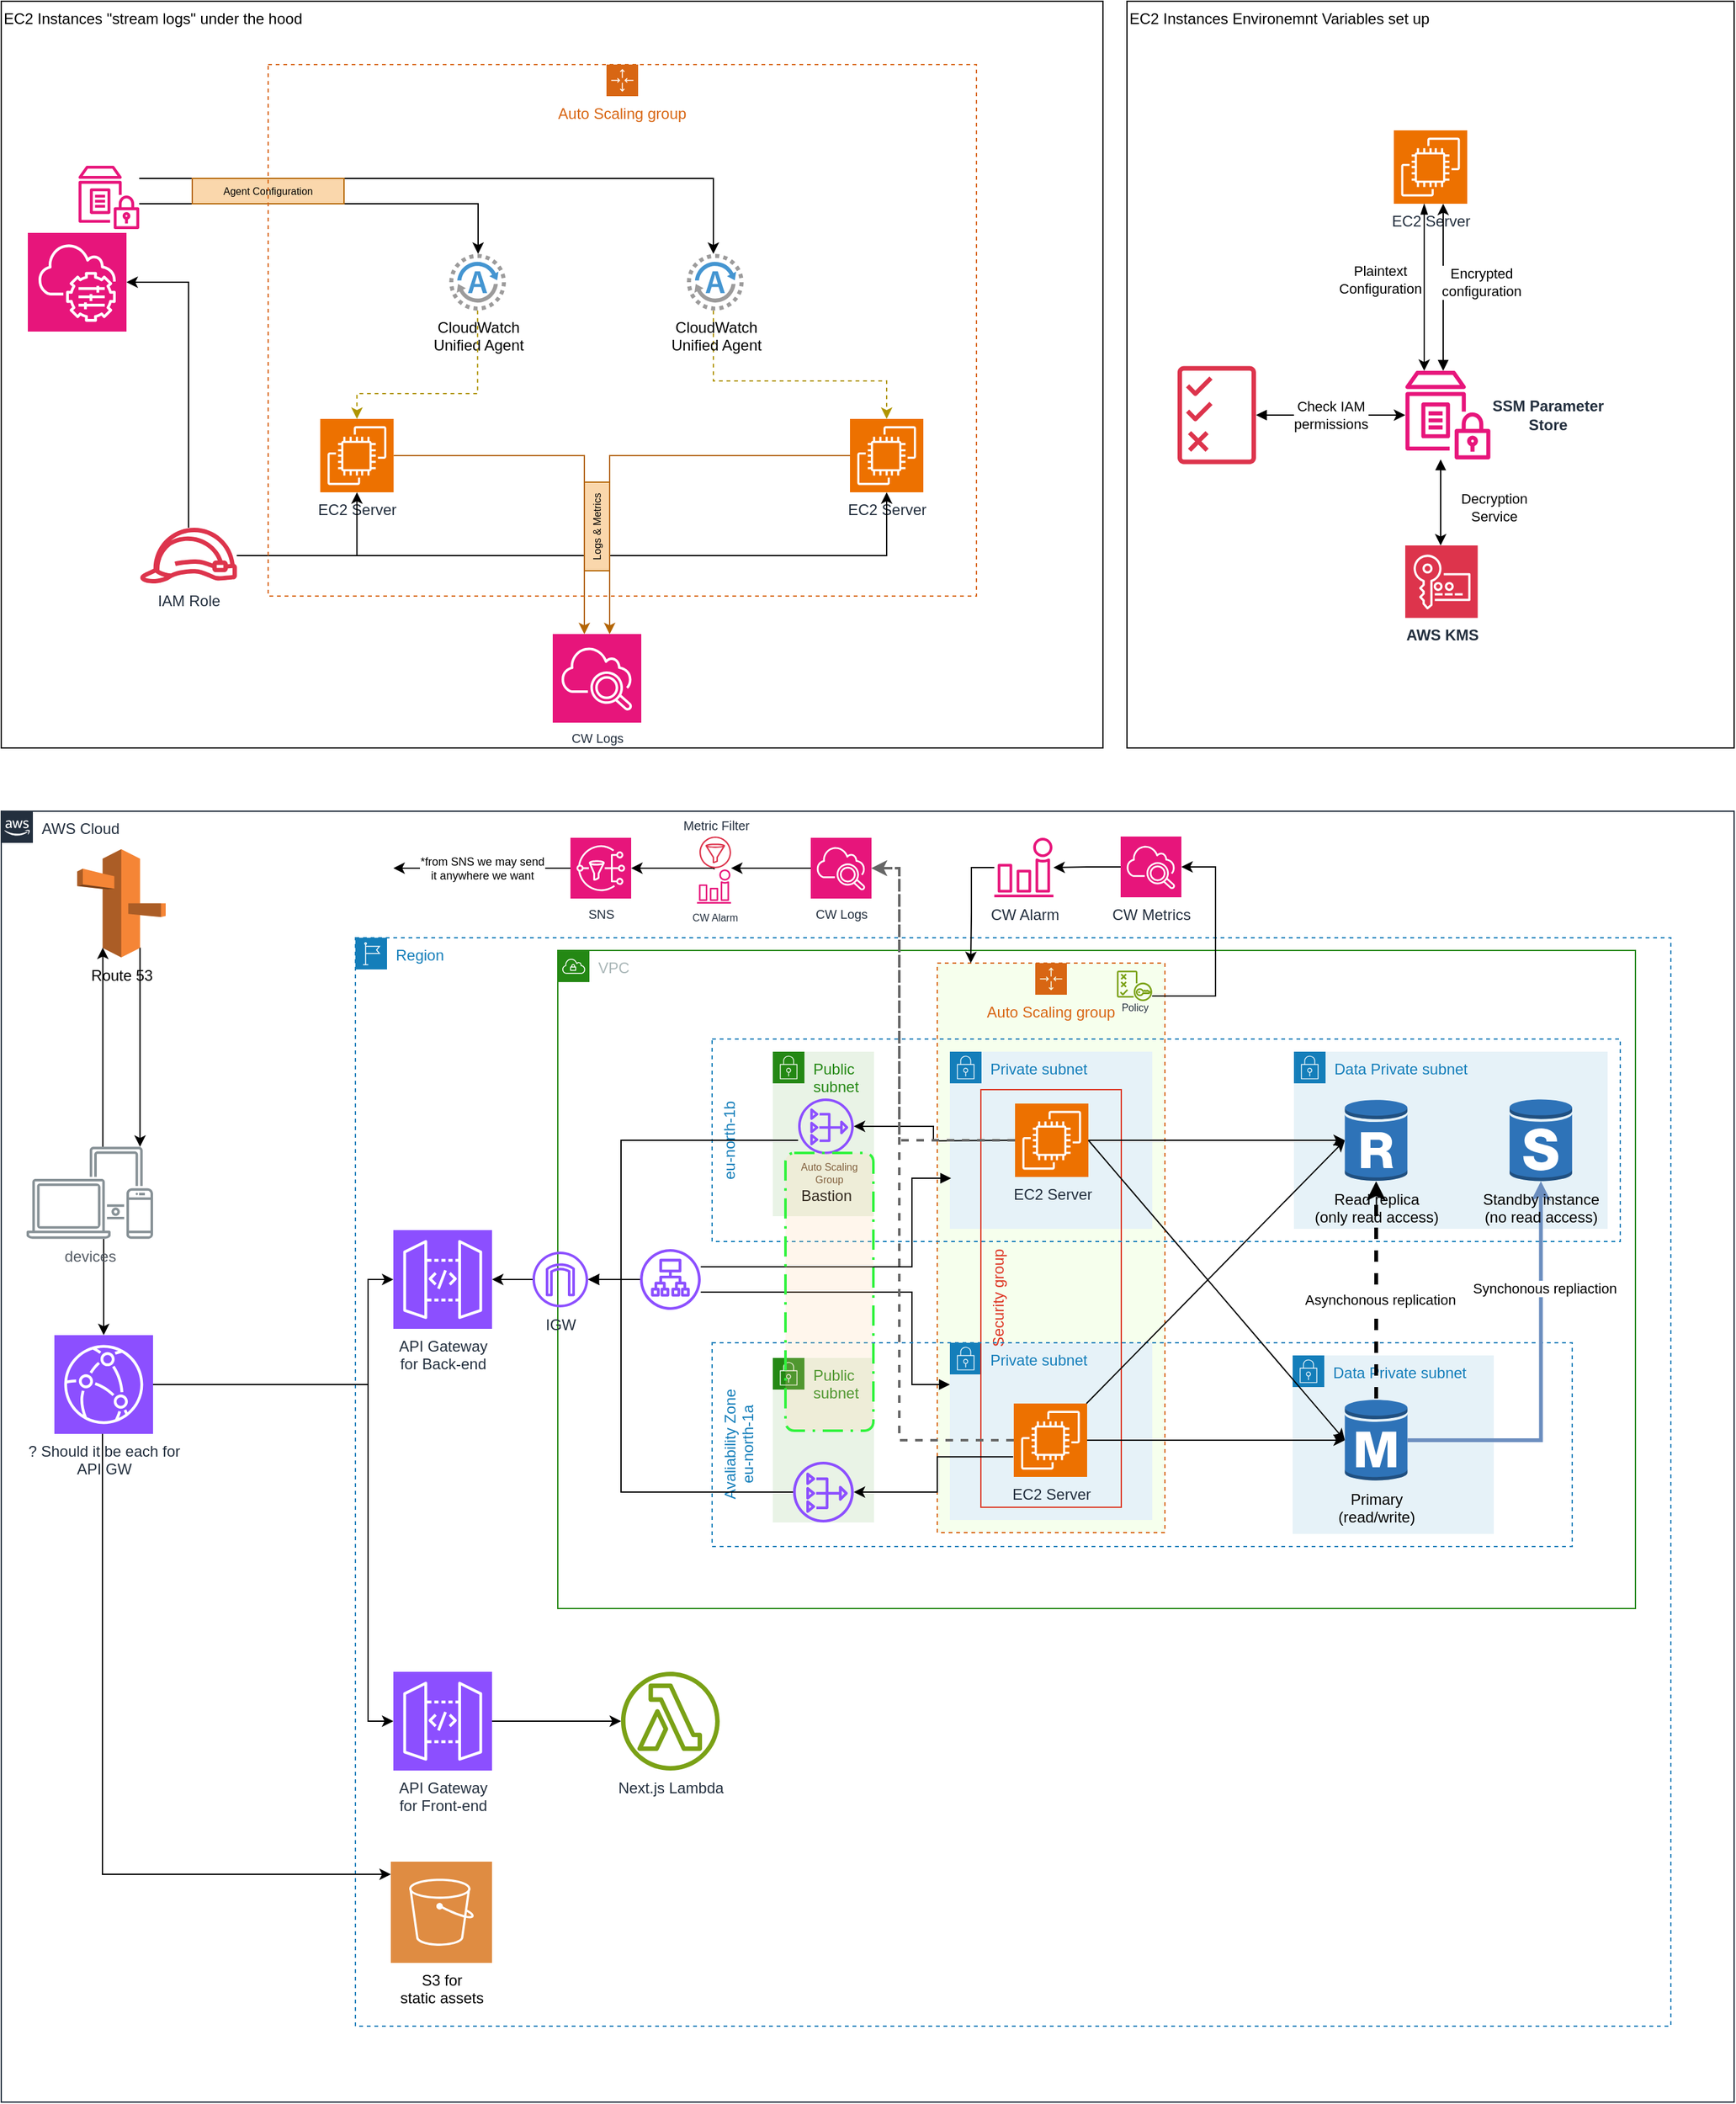 <mxfile version="22.1.0" type="device">
  <diagram id="Ht1M8jgEwFfnCIfOTk4-" name="Page-1">
    <mxGraphModel dx="2913" dy="1716" grid="1" gridSize="10" guides="1" tooltips="1" connect="1" arrows="1" fold="1" page="1" pageScale="1" pageWidth="1169" pageHeight="827" math="0" shadow="0">
      <root>
        <mxCell id="0" />
        <mxCell id="1" parent="0" />
        <mxCell id="BncVeIozbWB8Ubywenjy-119" value="Auto Scaling group" style="points=[[0,0],[0.25,0],[0.5,0],[0.75,0],[1,0],[1,0.25],[1,0.5],[1,0.75],[1,1],[0.75,1],[0.5,1],[0.25,1],[0,1],[0,0.75],[0,0.5],[0,0.25]];outlineConnect=0;gradientColor=none;html=1;whiteSpace=wrap;fontSize=12;fontStyle=0;container=1;pointerEvents=0;collapsible=0;recursiveResize=0;shape=mxgraph.aws4.groupCenter;grIcon=mxgraph.aws4.group_auto_scaling_group;grStroke=1;strokeColor=#D86613;fillColor=#CCFF99;verticalAlign=top;align=center;fontColor=#D86613;dashed=1;spacingTop=25;fillOpacity=18;" parent="1" vertex="1">
          <mxGeometry x="540" y="20" width="180" height="450" as="geometry" />
        </mxCell>
        <mxCell id="BncVeIozbWB8Ubywenjy-74" value="Policy" style="sketch=0;outlineConnect=0;fontColor=#232F3E;gradientColor=none;fillColor=#7AA116;strokeColor=none;dashed=0;verticalLabelPosition=bottom;verticalAlign=top;align=center;html=1;fontSize=8;fontStyle=0;aspect=fixed;pointerEvents=1;shape=mxgraph.aws4.policy;spacing=-4;spacingTop=0;" parent="BncVeIozbWB8Ubywenjy-119" vertex="1">
          <mxGeometry x="142" y="6" width="27.94" height="24" as="geometry" />
        </mxCell>
        <mxCell id="BncVeIozbWB8Ubywenjy-141" value="EC2 Instances &quot;stream logs&quot; under the hood" style="rounded=0;whiteSpace=wrap;html=1;align=left;verticalAlign=top;fillColor=none;" parent="1" vertex="1">
          <mxGeometry x="-200" y="-740" width="871" height="590" as="geometry" />
        </mxCell>
        <mxCell id="c39yGLNnJXlrnnYztDWv-2" value="AWS Cloud" style="points=[[0,0],[0.25,0],[0.5,0],[0.75,0],[1,0],[1,0.25],[1,0.5],[1,0.75],[1,1],[0.75,1],[0.5,1],[0.25,1],[0,1],[0,0.75],[0,0.5],[0,0.25]];outlineConnect=0;gradientColor=none;html=1;whiteSpace=wrap;fontSize=12;fontStyle=0;container=1;pointerEvents=0;collapsible=0;recursiveResize=0;shape=mxgraph.aws4.group;grIcon=mxgraph.aws4.group_aws_cloud_alt;strokeColor=#232F3E;fillColor=none;verticalAlign=top;align=left;spacingLeft=30;fontColor=#232F3E;dashed=0;" parent="1" vertex="1">
          <mxGeometry x="-200" y="-100" width="1370" height="1020" as="geometry" />
        </mxCell>
        <mxCell id="BncVeIozbWB8Ubywenjy-36" style="edgeStyle=orthogonalEdgeStyle;rounded=0;orthogonalLoop=1;jettySize=auto;html=1;exitX=0.71;exitY=0.91;exitDx=0;exitDy=0;exitPerimeter=0;" parent="c39yGLNnJXlrnnYztDWv-2" source="c39yGLNnJXlrnnYztDWv-6" target="c39yGLNnJXlrnnYztDWv-15" edge="1">
          <mxGeometry relative="1" as="geometry">
            <Array as="points">
              <mxPoint x="110" y="229" />
              <mxPoint x="110" y="229" />
            </Array>
          </mxGeometry>
        </mxCell>
        <mxCell id="c39yGLNnJXlrnnYztDWv-6" value="Route 53" style="outlineConnect=0;dashed=0;verticalLabelPosition=bottom;verticalAlign=top;align=center;html=1;shape=mxgraph.aws3.route_53;fillColor=#F58536;gradientColor=none;" parent="c39yGLNnJXlrnnYztDWv-2" vertex="1">
          <mxGeometry x="60" y="30" width="70" height="85.5" as="geometry" />
        </mxCell>
        <mxCell id="c39yGLNnJXlrnnYztDWv-18" value="" style="edgeStyle=orthogonalEdgeStyle;rounded=0;orthogonalLoop=1;jettySize=auto;html=1;entryX=0.5;entryY=0;entryDx=0;entryDy=0;entryPerimeter=0;" parent="c39yGLNnJXlrnnYztDWv-2" source="c39yGLNnJXlrnnYztDWv-15" target="c39yGLNnJXlrnnYztDWv-25" edge="1">
          <mxGeometry relative="1" as="geometry">
            <mxPoint x="180" y="301.556" as="targetPoint" />
            <Array as="points">
              <mxPoint x="81" y="360" />
              <mxPoint x="81" y="360" />
            </Array>
          </mxGeometry>
        </mxCell>
        <mxCell id="c39yGLNnJXlrnnYztDWv-15" value="devices" style="sketch=0;outlineConnect=0;gradientColor=none;fontColor=#545B64;strokeColor=none;fillColor=#879196;dashed=0;verticalLabelPosition=bottom;verticalAlign=top;align=center;html=1;fontSize=12;fontStyle=0;aspect=fixed;shape=mxgraph.aws4.illustration_devices;pointerEvents=1" parent="c39yGLNnJXlrnnYztDWv-2" vertex="1">
          <mxGeometry x="20" y="265" width="100" height="73" as="geometry" />
        </mxCell>
        <mxCell id="c39yGLNnJXlrnnYztDWv-17" style="edgeStyle=orthogonalEdgeStyle;rounded=0;orthogonalLoop=1;jettySize=auto;html=1;entryX=0.29;entryY=0.91;entryDx=0;entryDy=0;entryPerimeter=0;" parent="c39yGLNnJXlrnnYztDWv-2" source="c39yGLNnJXlrnnYztDWv-15" target="c39yGLNnJXlrnnYztDWv-6" edge="1">
          <mxGeometry relative="1" as="geometry">
            <Array as="points">
              <mxPoint x="80" y="195" />
            </Array>
          </mxGeometry>
        </mxCell>
        <mxCell id="c39yGLNnJXlrnnYztDWv-25" value="? Should it be each for &lt;br&gt;API GW" style="sketch=0;points=[[0,0,0],[0.25,0,0],[0.5,0,0],[0.75,0,0],[1,0,0],[0,1,0],[0.25,1,0],[0.5,1,0],[0.75,1,0],[1,1,0],[0,0.25,0],[0,0.5,0],[0,0.75,0],[1,0.25,0],[1,0.5,0],[1,0.75,0]];outlineConnect=0;fontColor=#232F3E;fillColor=#8C4FFF;strokeColor=#ffffff;dashed=0;verticalLabelPosition=bottom;verticalAlign=top;align=center;html=1;fontSize=12;fontStyle=0;aspect=fixed;shape=mxgraph.aws4.resourceIcon;resIcon=mxgraph.aws4.cloudfront;" parent="c39yGLNnJXlrnnYztDWv-2" vertex="1">
          <mxGeometry x="42" y="414" width="78" height="78" as="geometry" />
        </mxCell>
        <mxCell id="BncVeIozbWB8Ubywenjy-71" value="" style="edgeStyle=orthogonalEdgeStyle;rounded=0;orthogonalLoop=1;jettySize=auto;html=1;" parent="c39yGLNnJXlrnnYztDWv-2" source="BncVeIozbWB8Ubywenjy-61" target="BncVeIozbWB8Ubywenjy-62" edge="1">
          <mxGeometry relative="1" as="geometry" />
        </mxCell>
        <mxCell id="BncVeIozbWB8Ubywenjy-61" value="CW Metrics" style="sketch=0;points=[[0,0,0],[0.25,0,0],[0.5,0,0],[0.75,0,0],[1,0,0],[0,1,0],[0.25,1,0],[0.5,1,0],[0.75,1,0],[1,1,0],[0,0.25,0],[0,0.5,0],[0,0.75,0],[1,0.25,0],[1,0.5,0],[1,0.75,0]];points=[[0,0,0],[0.25,0,0],[0.5,0,0],[0.75,0,0],[1,0,0],[0,1,0],[0.25,1,0],[0.5,1,0],[0.75,1,0],[1,1,0],[0,0.25,0],[0,0.5,0],[0,0.75,0],[1,0.25,0],[1,0.5,0],[1,0.75,0]];outlineConnect=0;fontColor=#232F3E;fillColor=#E7157B;strokeColor=#ffffff;dashed=0;verticalLabelPosition=bottom;verticalAlign=top;align=center;html=1;fontSize=12;fontStyle=0;aspect=fixed;shape=mxgraph.aws4.resourceIcon;resIcon=mxgraph.aws4.cloudwatch_2;" parent="c39yGLNnJXlrnnYztDWv-2" vertex="1">
          <mxGeometry x="885" y="20" width="48" height="48" as="geometry" />
        </mxCell>
        <mxCell id="BncVeIozbWB8Ubywenjy-62" value="CW Alarm" style="sketch=0;outlineConnect=0;fontColor=#232F3E;gradientColor=none;fillColor=#E7157B;strokeColor=none;dashed=0;verticalLabelPosition=bottom;verticalAlign=top;align=center;html=1;fontSize=12;fontStyle=0;aspect=fixed;pointerEvents=1;shape=mxgraph.aws4.alarm;" parent="c39yGLNnJXlrnnYztDWv-2" vertex="1">
          <mxGeometry x="785" y="21" width="47" height="47" as="geometry" />
        </mxCell>
        <mxCell id="BncVeIozbWB8Ubywenjy-92" value="*from SNS we may send &lt;br style=&quot;font-size: 9px;&quot;&gt;it anywhere we want" style="endArrow=classic;html=1;rounded=0;exitX=0;exitY=0.5;exitDx=0;exitDy=0;exitPerimeter=0;fontSize=9;" parent="c39yGLNnJXlrnnYztDWv-2" source="BncVeIozbWB8Ubywenjy-88" edge="1">
          <mxGeometry width="50" height="50" relative="1" as="geometry">
            <mxPoint x="890" y="261" as="sourcePoint" />
            <mxPoint x="310" y="45" as="targetPoint" />
          </mxGeometry>
        </mxCell>
        <mxCell id="BncVeIozbWB8Ubywenjy-88" value="SNS" style="sketch=0;points=[[0,0,0],[0.25,0,0],[0.5,0,0],[0.75,0,0],[1,0,0],[0,1,0],[0.25,1,0],[0.5,1,0],[0.75,1,0],[1,1,0],[0,0.25,0],[0,0.5,0],[0,0.75,0],[1,0.25,0],[1,0.5,0],[1,0.75,0]];outlineConnect=0;fontColor=#232F3E;fillColor=#E7157B;strokeColor=#ffffff;dashed=0;verticalLabelPosition=bottom;verticalAlign=top;align=center;html=1;fontSize=10;fontStyle=0;aspect=fixed;shape=mxgraph.aws4.resourceIcon;resIcon=mxgraph.aws4.sns;" parent="c39yGLNnJXlrnnYztDWv-2" vertex="1">
          <mxGeometry x="450" y="21" width="48" height="48" as="geometry" />
        </mxCell>
        <mxCell id="BncVeIozbWB8Ubywenjy-90" value="" style="edgeStyle=orthogonalEdgeStyle;rounded=0;orthogonalLoop=1;jettySize=auto;html=1;" parent="c39yGLNnJXlrnnYztDWv-2" source="BncVeIozbWB8Ubywenjy-154" target="BncVeIozbWB8Ubywenjy-88" edge="1">
          <mxGeometry relative="1" as="geometry">
            <Array as="points">
              <mxPoint x="564" y="45" />
            </Array>
          </mxGeometry>
        </mxCell>
        <mxCell id="BncVeIozbWB8Ubywenjy-87" value="Metric Filter" style="sketch=0;outlineConnect=0;fontColor=#232F3E;gradientColor=none;fillColor=#DD344C;strokeColor=none;dashed=0;verticalLabelPosition=top;verticalAlign=bottom;align=center;html=1;fontSize=10;fontStyle=0;aspect=fixed;pointerEvents=1;shape=mxgraph.aws4.filtering_rule;labelPosition=center;" parent="c39yGLNnJXlrnnYztDWv-2" vertex="1">
          <mxGeometry x="552" y="20" width="25" height="25" as="geometry" />
        </mxCell>
        <mxCell id="BncVeIozbWB8Ubywenjy-89" value="" style="edgeStyle=orthogonalEdgeStyle;rounded=0;orthogonalLoop=1;jettySize=auto;html=1;" parent="c39yGLNnJXlrnnYztDWv-2" source="BncVeIozbWB8Ubywenjy-86" target="BncVeIozbWB8Ubywenjy-87" edge="1">
          <mxGeometry relative="1" as="geometry">
            <Array as="points">
              <mxPoint x="590" y="45" />
              <mxPoint x="590" y="45" />
            </Array>
          </mxGeometry>
        </mxCell>
        <mxCell id="BncVeIozbWB8Ubywenjy-86" value="CW Logs" style="sketch=0;points=[[0,0,0],[0.25,0,0],[0.5,0,0],[0.75,0,0],[1,0,0],[0,1,0],[0.25,1,0],[0.5,1,0],[0.75,1,0],[1,1,0],[0,0.25,0],[0,0.5,0],[0,0.75,0],[1,0.25,0],[1,0.5,0],[1,0.75,0]];points=[[0,0,0],[0.25,0,0],[0.5,0,0],[0.75,0,0],[1,0,0],[0,1,0],[0.25,1,0],[0.5,1,0],[0.75,1,0],[1,1,0],[0,0.25,0],[0,0.5,0],[0,0.75,0],[1,0.25,0],[1,0.5,0],[1,0.75,0]];outlineConnect=0;fontColor=#232F3E;fillColor=#E7157B;strokeColor=#ffffff;dashed=0;verticalLabelPosition=bottom;verticalAlign=top;align=center;html=1;fontSize=10;fontStyle=0;aspect=fixed;shape=mxgraph.aws4.resourceIcon;resIcon=mxgraph.aws4.cloudwatch_2;" parent="c39yGLNnJXlrnnYztDWv-2" vertex="1">
          <mxGeometry x="640" y="21" width="48" height="48" as="geometry" />
        </mxCell>
        <mxCell id="BncVeIozbWB8Ubywenjy-154" value="CW Alarm" style="sketch=0;outlineConnect=0;fontColor=#232F3E;gradientColor=none;fillColor=#E7157B;strokeColor=none;dashed=0;verticalLabelPosition=bottom;verticalAlign=top;align=center;html=1;fontSize=8;fontStyle=0;aspect=fixed;pointerEvents=1;shape=mxgraph.aws4.alarm;" parent="c39yGLNnJXlrnnYztDWv-2" vertex="1">
          <mxGeometry x="550" y="46" width="27" height="27" as="geometry" />
        </mxCell>
        <mxCell id="BncVeIozbWB8Ubywenjy-13" value="Region" style="points=[[0,0],[0.25,0],[0.5,0],[0.75,0],[1,0],[1,0.25],[1,0.5],[1,0.75],[1,1],[0.75,1],[0.5,1],[0.25,1],[0,1],[0,0.75],[0,0.5],[0,0.25]];outlineConnect=0;gradientColor=none;html=1;whiteSpace=wrap;fontSize=12;fontStyle=0;container=0;pointerEvents=0;collapsible=0;recursiveResize=0;shape=mxgraph.aws4.group;grIcon=mxgraph.aws4.group_region;strokeColor=#147EBA;fillColor=none;verticalAlign=top;align=left;spacingLeft=30;fontColor=#147EBA;dashed=1;spacingTop=0;spacing=2;" parent="1" vertex="1">
          <mxGeometry x="80" width="1040" height="860" as="geometry" />
        </mxCell>
        <mxCell id="BncVeIozbWB8Ubywenjy-176" value="Private subnet" style="points=[[0,0],[0.25,0],[0.5,0],[0.75,0],[1,0],[1,0.25],[1,0.5],[1,0.75],[1,1],[0.75,1],[0.5,1],[0.25,1],[0,1],[0,0.75],[0,0.5],[0,0.25]];outlineConnect=0;gradientColor=none;html=1;whiteSpace=wrap;fontSize=12;fontStyle=0;container=1;pointerEvents=0;collapsible=0;recursiveResize=0;shape=mxgraph.aws4.group;grIcon=mxgraph.aws4.group_security_group;grStroke=0;strokeColor=#147EBA;fillColor=#E6F2F8;verticalAlign=top;align=left;spacingLeft=30;fontColor=#147EBA;dashed=0;" parent="BncVeIozbWB8Ubywenjy-13" vertex="1">
          <mxGeometry x="470" y="320" width="160" height="140" as="geometry" />
        </mxCell>
        <mxCell id="BncVeIozbWB8Ubywenjy-173" value="Private subnet" style="points=[[0,0],[0.25,0],[0.5,0],[0.75,0],[1,0],[1,0.25],[1,0.5],[1,0.75],[1,1],[0.75,1],[0.5,1],[0.25,1],[0,1],[0,0.75],[0,0.5],[0,0.25]];outlineConnect=0;gradientColor=none;html=1;whiteSpace=wrap;fontSize=12;fontStyle=0;container=1;pointerEvents=0;collapsible=0;recursiveResize=0;shape=mxgraph.aws4.group;grIcon=mxgraph.aws4.group_security_group;grStroke=0;strokeColor=#147EBA;fillColor=#E6F2F8;verticalAlign=top;align=left;spacingLeft=30;fontColor=#147EBA;dashed=0;" parent="BncVeIozbWB8Ubywenjy-13" vertex="1">
          <mxGeometry x="470" y="90" width="160" height="140" as="geometry" />
        </mxCell>
        <mxCell id="BncVeIozbWB8Ubywenjy-59" value="Security group" style="fillColor=none;strokeColor=#DD3522;verticalAlign=top;fontStyle=0;fontColor=#DD3522;whiteSpace=wrap;html=1;horizontal=0;" parent="BncVeIozbWB8Ubywenjy-13" vertex="1">
          <mxGeometry x="494.5" y="120" width="111" height="330" as="geometry" />
        </mxCell>
        <mxCell id="BncVeIozbWB8Ubywenjy-9" value="API Gateway&lt;br&gt;for Back-end" style="sketch=0;points=[[0,0,0],[0.25,0,0],[0.5,0,0],[0.75,0,0],[1,0,0],[0,1,0],[0.25,1,0],[0.5,1,0],[0.75,1,0],[1,1,0],[0,0.25,0],[0,0.5,0],[0,0.75,0],[1,0.25,0],[1,0.5,0],[1,0.75,0]];outlineConnect=0;fontColor=#232F3E;fillColor=#8C4FFF;strokeColor=#ffffff;dashed=0;verticalLabelPosition=bottom;verticalAlign=top;align=center;html=1;fontSize=12;fontStyle=0;aspect=fixed;shape=mxgraph.aws4.resourceIcon;resIcon=mxgraph.aws4.api_gateway;" parent="BncVeIozbWB8Ubywenjy-13" vertex="1">
          <mxGeometry x="30" y="231" width="78" height="78" as="geometry" />
        </mxCell>
        <mxCell id="BncVeIozbWB8Ubywenjy-8" value="API Gateway&lt;br&gt;for Front-end" style="sketch=0;points=[[0,0,0],[0.25,0,0],[0.5,0,0],[0.75,0,0],[1,0,0],[0,1,0],[0.25,1,0],[0.5,1,0],[0.75,1,0],[1,1,0],[0,0.25,0],[0,0.5,0],[0,0.75,0],[1,0.25,0],[1,0.5,0],[1,0.75,0]];outlineConnect=0;fontColor=#232F3E;fillColor=#8C4FFF;strokeColor=#ffffff;dashed=0;verticalLabelPosition=bottom;verticalAlign=top;align=center;html=1;fontSize=12;fontStyle=0;aspect=fixed;shape=mxgraph.aws4.resourceIcon;resIcon=mxgraph.aws4.api_gateway;" parent="BncVeIozbWB8Ubywenjy-13" vertex="1">
          <mxGeometry x="30" y="580" width="78" height="78" as="geometry" />
        </mxCell>
        <mxCell id="BncVeIozbWB8Ubywenjy-7" style="edgeStyle=orthogonalEdgeStyle;rounded=0;orthogonalLoop=1;jettySize=auto;html=1;" parent="BncVeIozbWB8Ubywenjy-13" source="BncVeIozbWB8Ubywenjy-8" target="BncVeIozbWB8Ubywenjy-10" edge="1">
          <mxGeometry relative="1" as="geometry" />
        </mxCell>
        <mxCell id="BncVeIozbWB8Ubywenjy-6" value="eu-north-1b" style="fillColor=none;strokeColor=#147EBA;dashed=1;verticalAlign=top;fontStyle=0;fontColor=#147EBA;whiteSpace=wrap;html=1;horizontal=0;" parent="BncVeIozbWB8Ubywenjy-13" vertex="1">
          <mxGeometry x="282" y="80" width="718" height="160" as="geometry" />
        </mxCell>
        <mxCell id="BncVeIozbWB8Ubywenjy-4" value="VPC" style="points=[[0,0],[0.25,0],[0.5,0],[0.75,0],[1,0],[1,0.25],[1,0.5],[1,0.75],[1,1],[0.75,1],[0.5,1],[0.25,1],[0,1],[0,0.75],[0,0.5],[0,0.25]];outlineConnect=0;gradientColor=none;html=1;whiteSpace=wrap;fontSize=12;fontStyle=0;container=1;pointerEvents=0;collapsible=0;recursiveResize=0;shape=mxgraph.aws4.group;grIcon=mxgraph.aws4.group_vpc;strokeColor=#248814;fillColor=none;verticalAlign=top;align=left;spacingLeft=30;fontColor=#AAB7B8;dashed=0;" parent="BncVeIozbWB8Ubywenjy-13" vertex="1">
          <mxGeometry x="160" y="10" width="852" height="520" as="geometry" />
        </mxCell>
        <mxCell id="BncVeIozbWB8Ubywenjy-10" value="Next.js Lambda" style="sketch=0;outlineConnect=0;fontColor=#232F3E;gradientColor=none;fillColor=#7AA116;strokeColor=none;dashed=0;verticalLabelPosition=bottom;verticalAlign=top;align=center;html=1;fontSize=12;fontStyle=0;aspect=fixed;pointerEvents=1;shape=mxgraph.aws4.lambda_function;" parent="BncVeIozbWB8Ubywenjy-4" vertex="1">
          <mxGeometry x="50" y="570" width="78" height="78" as="geometry" />
        </mxCell>
        <mxCell id="BncVeIozbWB8Ubywenjy-164" value="Public subnet" style="points=[[0,0],[0.25,0],[0.5,0],[0.75,0],[1,0],[1,0.25],[1,0.5],[1,0.75],[1,1],[0.75,1],[0.5,1],[0.25,1],[0,1],[0,0.75],[0,0.5],[0,0.25]];outlineConnect=0;gradientColor=none;html=1;whiteSpace=wrap;fontSize=12;fontStyle=0;container=1;pointerEvents=0;collapsible=0;recursiveResize=0;shape=mxgraph.aws4.group;grIcon=mxgraph.aws4.group_security_group;grStroke=0;strokeColor=#248814;fillColor=#E9F3E6;verticalAlign=top;align=left;spacingLeft=30;fontColor=#248814;dashed=0;" parent="BncVeIozbWB8Ubywenjy-4" vertex="1">
          <mxGeometry x="170" y="80" width="80" height="130" as="geometry" />
        </mxCell>
        <mxCell id="BncVeIozbWB8Ubywenjy-172" style="edgeStyle=orthogonalEdgeStyle;rounded=0;orthogonalLoop=1;jettySize=auto;html=1;startArrow=classic;startFill=1;endArrow=none;endFill=0;" parent="BncVeIozbWB8Ubywenjy-164" source="BncVeIozbWB8Ubywenjy-167" edge="1">
          <mxGeometry relative="1" as="geometry">
            <mxPoint x="190" y="70.0" as="targetPoint" />
          </mxGeometry>
        </mxCell>
        <mxCell id="BncVeIozbWB8Ubywenjy-28" value="" style="sketch=0;outlineConnect=0;fontColor=#232F3E;gradientColor=none;fillColor=#8C4FFF;strokeColor=none;dashed=0;verticalLabelPosition=bottom;verticalAlign=top;align=center;html=1;fontSize=12;fontStyle=0;aspect=fixed;pointerEvents=1;shape=mxgraph.aws4.application_load_balancer;" parent="BncVeIozbWB8Ubywenjy-4" vertex="1">
          <mxGeometry x="65" y="236" width="48" height="48" as="geometry" />
        </mxCell>
        <mxCell id="BncVeIozbWB8Ubywenjy-31" style="edgeStyle=orthogonalEdgeStyle;rounded=0;orthogonalLoop=1;jettySize=auto;html=1;startArrow=block;startFill=1;endArrow=none;endFill=0;" parent="BncVeIozbWB8Ubywenjy-4" target="BncVeIozbWB8Ubywenjy-28" edge="1">
          <mxGeometry relative="1" as="geometry">
            <mxPoint x="311" y="180" as="sourcePoint" />
            <Array as="points">
              <mxPoint x="280" y="180" />
              <mxPoint x="280" y="250" />
            </Array>
          </mxGeometry>
        </mxCell>
        <mxCell id="BncVeIozbWB8Ubywenjy-32" style="edgeStyle=orthogonalEdgeStyle;rounded=0;orthogonalLoop=1;jettySize=auto;html=1;startArrow=block;startFill=1;endArrow=none;endFill=0;" parent="BncVeIozbWB8Ubywenjy-4" target="BncVeIozbWB8Ubywenjy-28" edge="1">
          <mxGeometry relative="1" as="geometry">
            <mxPoint x="310" y="343" as="sourcePoint" />
            <Array as="points">
              <mxPoint x="280" y="343" />
              <mxPoint x="280" y="270" />
            </Array>
          </mxGeometry>
        </mxCell>
        <mxCell id="BncVeIozbWB8Ubywenjy-5" value="Avaliability Zone&lt;br&gt;eu-north-1a" style="fillColor=none;strokeColor=#147EBA;dashed=1;verticalAlign=top;fontStyle=0;fontColor=#147EBA;whiteSpace=wrap;html=1;horizontal=0;" parent="BncVeIozbWB8Ubywenjy-4" vertex="1">
          <mxGeometry x="122" y="310" width="680" height="161" as="geometry" />
        </mxCell>
        <mxCell id="BncVeIozbWB8Ubywenjy-17" value="Data Private subnet" style="points=[[0,0],[0.25,0],[0.5,0],[0.75,0],[1,0],[1,0.25],[1,0.5],[1,0.75],[1,1],[0.75,1],[0.5,1],[0.25,1],[0,1],[0,0.75],[0,0.5],[0,0.25]];outlineConnect=0;gradientColor=none;html=1;whiteSpace=wrap;fontSize=12;fontStyle=0;container=1;pointerEvents=0;collapsible=0;recursiveResize=0;shape=mxgraph.aws4.group;grIcon=mxgraph.aws4.group_security_group;grStroke=0;strokeColor=#147EBA;fillColor=#E6F2F8;verticalAlign=top;align=left;spacingLeft=30;fontColor=#147EBA;dashed=0;" parent="BncVeIozbWB8Ubywenjy-4" vertex="1">
          <mxGeometry x="581" y="320" width="159" height="141" as="geometry" />
        </mxCell>
        <mxCell id="BncVeIozbWB8Ubywenjy-37" value="Primary&lt;br&gt;(read/write)" style="outlineConnect=0;dashed=0;verticalLabelPosition=bottom;verticalAlign=top;align=center;html=1;shape=mxgraph.aws3.rds_db_instance;fillColor=#2E73B8;gradientColor=none;" parent="BncVeIozbWB8Ubywenjy-4" vertex="1">
          <mxGeometry x="622.25" y="354" width="49.5" height="66" as="geometry" />
        </mxCell>
        <mxCell id="BncVeIozbWB8Ubywenjy-40" value="" style="edgeStyle=orthogonalEdgeStyle;rounded=0;orthogonalLoop=1;jettySize=auto;html=1;entryX=0;entryY=0.5;entryDx=0;entryDy=0;entryPerimeter=0;" parent="BncVeIozbWB8Ubywenjy-4" source="BncVeIozbWB8Ubywenjy-21" target="BncVeIozbWB8Ubywenjy-37" edge="1">
          <mxGeometry x="0.125" relative="1" as="geometry">
            <mxPoint as="offset" />
          </mxGeometry>
        </mxCell>
        <mxCell id="BncVeIozbWB8Ubywenjy-21" value="EC2 Server" style="sketch=0;points=[[0,0,0],[0.25,0,0],[0.5,0,0],[0.75,0,0],[1,0,0],[0,1,0],[0.25,1,0],[0.5,1,0],[0.75,1,0],[1,1,0],[0,0.25,0],[0,0.5,0],[0,0.75,0],[1,0.25,0],[1,0.5,0],[1,0.75,0]];outlineConnect=0;fontColor=#232F3E;fillColor=#ED7100;strokeColor=#ffffff;dashed=0;verticalLabelPosition=bottom;verticalAlign=top;align=center;html=1;fontSize=12;fontStyle=0;aspect=fixed;shape=mxgraph.aws4.resourceIcon;resIcon=mxgraph.aws4.ec2;" parent="BncVeIozbWB8Ubywenjy-4" vertex="1">
          <mxGeometry x="360.5" y="358" width="58" height="58" as="geometry" />
        </mxCell>
        <mxCell id="BncVeIozbWB8Ubywenjy-166" value="Public subnet" style="points=[[0,0],[0.25,0],[0.5,0],[0.75,0],[1,0],[1,0.25],[1,0.5],[1,0.75],[1,1],[0.75,1],[0.5,1],[0.25,1],[0,1],[0,0.75],[0,0.5],[0,0.25]];outlineConnect=0;gradientColor=none;html=1;whiteSpace=wrap;fontSize=12;fontStyle=0;container=1;pointerEvents=0;collapsible=0;recursiveResize=0;shape=mxgraph.aws4.group;grIcon=mxgraph.aws4.group_security_group;grStroke=0;strokeColor=#248814;fillColor=#E9F3E6;verticalAlign=top;align=left;spacingLeft=30;fontColor=#248814;dashed=0;" parent="BncVeIozbWB8Ubywenjy-4" vertex="1">
          <mxGeometry x="170" y="322" width="80" height="130" as="geometry" />
        </mxCell>
        <mxCell id="BncVeIozbWB8Ubywenjy-168" value="" style="sketch=0;outlineConnect=0;fontColor=#232F3E;gradientColor=none;fillColor=#8C4FFF;strokeColor=none;dashed=0;verticalLabelPosition=bottom;verticalAlign=top;align=center;html=1;fontSize=12;fontStyle=0;aspect=fixed;pointerEvents=1;shape=mxgraph.aws4.nat_gateway;" parent="BncVeIozbWB8Ubywenjy-4" vertex="1">
          <mxGeometry x="186" y="404" width="48" height="48" as="geometry" />
        </mxCell>
        <mxCell id="BncVeIozbWB8Ubywenjy-14" value="Data Private subnet" style="points=[[0,0],[0.25,0],[0.5,0],[0.75,0],[1,0],[1,0.25],[1,0.5],[1,0.75],[1,1],[0.75,1],[0.5,1],[0.25,1],[0,1],[0,0.75],[0,0.5],[0,0.25]];outlineConnect=0;gradientColor=none;html=1;whiteSpace=wrap;fontSize=12;fontStyle=0;container=1;pointerEvents=0;collapsible=0;recursiveResize=0;shape=mxgraph.aws4.group;grIcon=mxgraph.aws4.group_security_group;grStroke=0;strokeColor=#147EBA;fillColor=#E6F2F8;verticalAlign=top;align=left;spacingLeft=30;fontColor=#147EBA;dashed=0;" parent="BncVeIozbWB8Ubywenjy-13" vertex="1">
          <mxGeometry x="742" y="90" width="248" height="140" as="geometry" />
        </mxCell>
        <mxCell id="BncVeIozbWB8Ubywenjy-51" value="" style="rounded=0;orthogonalLoop=1;jettySize=auto;html=1;exitX=1;exitY=0.5;exitDx=0;exitDy=0;exitPerimeter=0;entryX=0;entryY=0.5;entryDx=0;entryDy=0;entryPerimeter=0;" parent="BncVeIozbWB8Ubywenjy-13" source="BncVeIozbWB8Ubywenjy-20" target="BncVeIozbWB8Ubywenjy-53" edge="1">
          <mxGeometry relative="1" as="geometry" />
        </mxCell>
        <mxCell id="BncVeIozbWB8Ubywenjy-41" style="rounded=0;orthogonalLoop=1;jettySize=auto;html=1;entryX=0;entryY=0.5;entryDx=0;entryDy=0;entryPerimeter=0;" parent="BncVeIozbWB8Ubywenjy-13" source="BncVeIozbWB8Ubywenjy-21" target="BncVeIozbWB8Ubywenjy-53" edge="1">
          <mxGeometry relative="1" as="geometry" />
        </mxCell>
        <mxCell id="BncVeIozbWB8Ubywenjy-54" value="Asynchonous replication" style="edgeStyle=orthogonalEdgeStyle;rounded=0;orthogonalLoop=1;jettySize=auto;html=1;entryX=0.5;entryY=0.99;entryDx=0;entryDy=0;entryPerimeter=0;strokeWidth=3;dashed=1;" parent="BncVeIozbWB8Ubywenjy-13" source="BncVeIozbWB8Ubywenjy-37" target="BncVeIozbWB8Ubywenjy-53" edge="1">
          <mxGeometry x="-0.093" y="-3" relative="1" as="geometry">
            <mxPoint as="offset" />
          </mxGeometry>
        </mxCell>
        <mxCell id="BncVeIozbWB8Ubywenjy-55" value="Synchonous repliaction" style="edgeStyle=orthogonalEdgeStyle;rounded=0;orthogonalLoop=1;jettySize=auto;html=1;entryX=0.5;entryY=0.99;entryDx=0;entryDy=0;entryPerimeter=0;fillColor=#dae8fc;gradientColor=#7ea6e0;strokeColor=#6c8ebf;strokeWidth=3;" parent="BncVeIozbWB8Ubywenjy-13" source="BncVeIozbWB8Ubywenjy-37" target="BncVeIozbWB8Ubywenjy-38" edge="1">
          <mxGeometry x="0.457" y="-3" relative="1" as="geometry">
            <mxPoint as="offset" />
          </mxGeometry>
        </mxCell>
        <mxCell id="BncVeIozbWB8Ubywenjy-53" value="Read replica&lt;br&gt;(only read access)" style="outlineConnect=0;dashed=0;verticalLabelPosition=bottom;verticalAlign=top;align=center;html=1;shape=mxgraph.aws3.rds_db_instance_read_replica;fillColor=#2E73B8;gradientColor=none;" parent="BncVeIozbWB8Ubywenjy-13" vertex="1">
          <mxGeometry x="782.25" y="127" width="49.5" height="66" as="geometry" />
        </mxCell>
        <mxCell id="BncVeIozbWB8Ubywenjy-38" value="Standby instance &lt;br&gt;(no read access)" style="outlineConnect=0;dashed=0;verticalLabelPosition=bottom;verticalAlign=top;align=center;html=1;shape=mxgraph.aws3.rds_db_instance_standby_multi_az;fillColor=#2E73B8;gradientColor=none;" parent="BncVeIozbWB8Ubywenjy-13" vertex="1">
          <mxGeometry x="912.5" y="127" width="49.5" height="66" as="geometry" />
        </mxCell>
        <mxCell id="BncVeIozbWB8Ubywenjy-20" value="EC2 Server" style="sketch=0;points=[[0,0,0],[0.25,0,0],[0.5,0,0],[0.75,0,0],[1,0,0],[0,1,0],[0.25,1,0],[0.5,1,0],[0.75,1,0],[1,1,0],[0,0.25,0],[0,0.5,0],[0,0.75,0],[1,0.25,0],[1,0.5,0],[1,0.75,0]];outlineConnect=0;fontColor=#232F3E;fillColor=#ED7100;strokeColor=#ffffff;dashed=0;verticalLabelPosition=bottom;verticalAlign=top;align=center;html=1;fontSize=12;fontStyle=0;aspect=fixed;shape=mxgraph.aws4.resourceIcon;resIcon=mxgraph.aws4.ec2;" parent="BncVeIozbWB8Ubywenjy-13" vertex="1">
          <mxGeometry x="521.5" y="131" width="58" height="58" as="geometry" />
        </mxCell>
        <mxCell id="BncVeIozbWB8Ubywenjy-162" value="S3 for &lt;br&gt;static assets" style="sketch=0;pointerEvents=1;shadow=0;dashed=0;html=1;strokeColor=none;fillColor=#DF8C42;labelPosition=center;verticalLabelPosition=bottom;verticalAlign=top;align=center;outlineConnect=0;shape=mxgraph.veeam2.aws_s3;" parent="BncVeIozbWB8Ubywenjy-13" vertex="1">
          <mxGeometry x="28" y="730" width="80" height="80" as="geometry" />
        </mxCell>
        <mxCell id="BncVeIozbWB8Ubywenjy-167" value="" style="sketch=0;outlineConnect=0;fontColor=#232F3E;gradientColor=none;fillColor=#8C4FFF;strokeColor=none;dashed=0;verticalLabelPosition=bottom;verticalAlign=top;align=center;html=1;fontSize=12;fontStyle=0;aspect=fixed;pointerEvents=1;shape=mxgraph.aws4.nat_gateway;" parent="BncVeIozbWB8Ubywenjy-13" vertex="1">
          <mxGeometry x="350" y="127" width="44" height="44" as="geometry" />
        </mxCell>
        <mxCell id="BncVeIozbWB8Ubywenjy-180" value="Bastion" style="text;html=1;align=center;verticalAlign=middle;resizable=0;points=[];autosize=1;strokeColor=none;fillColor=none;" parent="BncVeIozbWB8Ubywenjy-13" vertex="1">
          <mxGeometry x="342" y="189" width="60" height="30" as="geometry" />
        </mxCell>
        <mxCell id="BncVeIozbWB8Ubywenjy-171" style="edgeStyle=orthogonalEdgeStyle;rounded=0;orthogonalLoop=1;jettySize=auto;html=1;endArrow=none;endFill=0;startArrow=classic;startFill=1;entryX=0.23;entryY=0.879;entryDx=0;entryDy=0;entryPerimeter=0;" parent="BncVeIozbWB8Ubywenjy-13" source="BncVeIozbWB8Ubywenjy-168" target="BncVeIozbWB8Ubywenjy-59" edge="1">
          <mxGeometry relative="1" as="geometry">
            <mxPoint x="520" y="395.0" as="targetPoint" />
            <Array as="points">
              <mxPoint x="460" y="438" />
              <mxPoint x="460" y="410" />
            </Array>
          </mxGeometry>
        </mxCell>
        <mxCell id="BncVeIozbWB8Ubywenjy-196" style="rounded=0;orthogonalLoop=1;jettySize=auto;html=1;exitX=1;exitY=0.5;exitDx=0;exitDy=0;exitPerimeter=0;entryX=0;entryY=0.5;entryDx=0;entryDy=0;entryPerimeter=0;" parent="BncVeIozbWB8Ubywenjy-13" source="BncVeIozbWB8Ubywenjy-20" target="BncVeIozbWB8Ubywenjy-37" edge="1">
          <mxGeometry relative="1" as="geometry" />
        </mxCell>
        <mxCell id="BncVeIozbWB8Ubywenjy-34" style="edgeStyle=orthogonalEdgeStyle;rounded=0;orthogonalLoop=1;jettySize=auto;html=1;entryX=0;entryY=0.5;entryDx=0;entryDy=0;entryPerimeter=0;" parent="1" source="c39yGLNnJXlrnnYztDWv-25" target="BncVeIozbWB8Ubywenjy-9" edge="1">
          <mxGeometry relative="1" as="geometry">
            <Array as="points">
              <mxPoint x="90" y="353" />
              <mxPoint x="90" y="270" />
            </Array>
          </mxGeometry>
        </mxCell>
        <mxCell id="BncVeIozbWB8Ubywenjy-35" style="edgeStyle=orthogonalEdgeStyle;rounded=0;orthogonalLoop=1;jettySize=auto;html=1;exitX=1;exitY=0.5;exitDx=0;exitDy=0;exitPerimeter=0;entryX=0;entryY=0.5;entryDx=0;entryDy=0;entryPerimeter=0;" parent="1" source="c39yGLNnJXlrnnYztDWv-25" target="BncVeIozbWB8Ubywenjy-8" edge="1">
          <mxGeometry relative="1" as="geometry">
            <Array as="points">
              <mxPoint x="90" y="353" />
              <mxPoint x="90" y="619" />
            </Array>
          </mxGeometry>
        </mxCell>
        <mxCell id="BncVeIozbWB8Ubywenjy-75" style="edgeStyle=orthogonalEdgeStyle;rounded=0;orthogonalLoop=1;jettySize=auto;html=1;entryX=0.25;entryY=0;entryDx=0;entryDy=0;" parent="1" source="BncVeIozbWB8Ubywenjy-62" edge="1">
          <mxGeometry relative="1" as="geometry">
            <mxPoint x="566.5" y="20.0" as="targetPoint" />
            <Array as="points">
              <mxPoint x="567" y="-55" />
              <mxPoint x="567" y="-20" />
              <mxPoint x="567" y="-20" />
            </Array>
          </mxGeometry>
        </mxCell>
        <mxCell id="BncVeIozbWB8Ubywenjy-76" style="edgeStyle=orthogonalEdgeStyle;rounded=0;orthogonalLoop=1;jettySize=auto;html=1;entryX=1;entryY=0.5;entryDx=0;entryDy=0;entryPerimeter=0;" parent="1" source="BncVeIozbWB8Ubywenjy-74" target="BncVeIozbWB8Ubywenjy-61" edge="1">
          <mxGeometry relative="1" as="geometry">
            <Array as="points">
              <mxPoint x="760" y="46" />
              <mxPoint x="760" y="-56" />
            </Array>
          </mxGeometry>
        </mxCell>
        <mxCell id="BncVeIozbWB8Ubywenjy-93" style="edgeStyle=orthogonalEdgeStyle;rounded=0;orthogonalLoop=1;jettySize=auto;html=1;exitX=0;exitY=0.5;exitDx=0;exitDy=0;entryX=1;entryY=0.5;entryDx=0;entryDy=0;entryPerimeter=0;fillColor=#f5f5f5;strokeColor=#666666;dashed=1;exitPerimeter=0;strokeWidth=2;gradientColor=#b3b3b3;" parent="1" source="BncVeIozbWB8Ubywenjy-20" target="BncVeIozbWB8Ubywenjy-86" edge="1">
          <mxGeometry relative="1" as="geometry">
            <mxPoint x="592.5" y="180" as="sourcePoint" />
            <Array as="points">
              <mxPoint x="510" y="160" />
              <mxPoint x="510" y="-55" />
            </Array>
          </mxGeometry>
        </mxCell>
        <mxCell id="BncVeIozbWB8Ubywenjy-94" style="edgeStyle=orthogonalEdgeStyle;rounded=0;orthogonalLoop=1;jettySize=auto;html=1;exitX=0;exitY=0.5;exitDx=0;exitDy=0;entryX=1;entryY=0.5;entryDx=0;entryDy=0;entryPerimeter=0;fillColor=#f5f5f5;strokeColor=#666666;dashed=1;exitPerimeter=0;gradientColor=#b3b3b3;strokeWidth=2;" parent="1" source="BncVeIozbWB8Ubywenjy-21" target="BncVeIozbWB8Ubywenjy-86" edge="1">
          <mxGeometry relative="1" as="geometry">
            <mxPoint x="590.5" y="380" as="sourcePoint" />
            <Array as="points">
              <mxPoint x="510" y="397" />
              <mxPoint x="510" y="-55" />
            </Array>
          </mxGeometry>
        </mxCell>
        <mxCell id="BncVeIozbWB8Ubywenjy-121" value="" style="sketch=0;points=[[0,0,0],[0.25,0,0],[0.5,0,0],[0.75,0,0],[1,0,0],[0,1,0],[0.25,1,0],[0.5,1,0],[0.75,1,0],[1,1,0],[0,0.25,0],[0,0.5,0],[0,0.75,0],[1,0.25,0],[1,0.5,0],[1,0.75,0]];points=[[0,0,0],[0.25,0,0],[0.5,0,0],[0.75,0,0],[1,0,0],[0,1,0],[0.25,1,0],[0.5,1,0],[0.75,1,0],[1,1,0],[0,0.25,0],[0,0.5,0],[0,0.75,0],[1,0.25,0],[1,0.5,0],[1,0.75,0]];outlineConnect=0;fontColor=#232F3E;fillColor=#E7157B;strokeColor=#ffffff;dashed=0;verticalLabelPosition=bottom;verticalAlign=top;align=center;html=1;fontSize=12;fontStyle=0;aspect=fixed;shape=mxgraph.aws4.resourceIcon;resIcon=mxgraph.aws4.systems_manager;" parent="1" vertex="1">
          <mxGeometry x="-179" y="-557" width="78" height="78" as="geometry" />
        </mxCell>
        <mxCell id="BncVeIozbWB8Ubywenjy-122" style="edgeStyle=orthogonalEdgeStyle;rounded=0;orthogonalLoop=1;jettySize=auto;html=1;" parent="1" source="BncVeIozbWB8Ubywenjy-124" target="BncVeIozbWB8Ubywenjy-125" edge="1">
          <mxGeometry relative="1" as="geometry">
            <Array as="points">
              <mxPoint x="177" y="-580" />
            </Array>
          </mxGeometry>
        </mxCell>
        <mxCell id="BncVeIozbWB8Ubywenjy-123" style="edgeStyle=orthogonalEdgeStyle;rounded=0;orthogonalLoop=1;jettySize=auto;html=1;" parent="1" source="BncVeIozbWB8Ubywenjy-124" target="BncVeIozbWB8Ubywenjy-129" edge="1">
          <mxGeometry relative="1" as="geometry">
            <Array as="points">
              <mxPoint x="363" y="-600" />
            </Array>
          </mxGeometry>
        </mxCell>
        <mxCell id="BncVeIozbWB8Ubywenjy-124" value="" style="sketch=0;outlineConnect=0;fontColor=#232F3E;gradientColor=none;fillColor=#E7157B;strokeColor=none;dashed=0;verticalLabelPosition=bottom;verticalAlign=top;align=center;html=1;fontSize=12;fontStyle=0;aspect=fixed;pointerEvents=1;shape=mxgraph.aws4.parameter_store;" parent="1" vertex="1">
          <mxGeometry x="-139" y="-610" width="48.08" height="50" as="geometry" />
        </mxCell>
        <mxCell id="BncVeIozbWB8Ubywenjy-125" value="CloudWatch &lt;br&gt;Unified Agent" style="shadow=0;dashed=0;html=1;strokeColor=none;fillColor=#4495D1;labelPosition=center;verticalLabelPosition=bottom;verticalAlign=top;align=center;outlineConnect=0;shape=mxgraph.veeam.2d.agent;pointerEvents=1;" parent="1" vertex="1">
          <mxGeometry x="154.2" y="-540.4" width="44.8" height="44.8" as="geometry" />
        </mxCell>
        <mxCell id="BncVeIozbWB8Ubywenjy-126" style="edgeStyle=orthogonalEdgeStyle;rounded=0;orthogonalLoop=1;jettySize=auto;html=1;fillColor=#fad7ac;strokeColor=#b46504;" parent="1" source="BncVeIozbWB8Ubywenjy-127" edge="1">
          <mxGeometry relative="1" as="geometry">
            <Array as="points">
              <mxPoint x="261" y="-381" />
            </Array>
            <mxPoint x="261" y="-239.897" as="targetPoint" />
          </mxGeometry>
        </mxCell>
        <mxCell id="BncVeIozbWB8Ubywenjy-127" value="EC2 Server" style="sketch=0;points=[[0,0,0],[0.25,0,0],[0.5,0,0],[0.75,0,0],[1,0,0],[0,1,0],[0.25,1,0],[0.5,1,0],[0.75,1,0],[1,1,0],[0,0.25,0],[0,0.5,0],[0,0.75,0],[1,0.25,0],[1,0.5,0],[1,0.75,0]];outlineConnect=0;fontColor=#232F3E;fillColor=#ED7100;strokeColor=#ffffff;dashed=0;verticalLabelPosition=bottom;verticalAlign=top;align=center;html=1;fontSize=12;fontStyle=0;aspect=fixed;shape=mxgraph.aws4.resourceIcon;resIcon=mxgraph.aws4.ec2;" parent="1" vertex="1">
          <mxGeometry x="52.2" y="-410" width="58" height="58" as="geometry" />
        </mxCell>
        <mxCell id="BncVeIozbWB8Ubywenjy-128" style="edgeStyle=orthogonalEdgeStyle;rounded=0;orthogonalLoop=1;jettySize=auto;html=1;entryX=0.5;entryY=0;entryDx=0;entryDy=0;entryPerimeter=0;dashed=1;fillColor=#e3c800;strokeColor=#B09500;" parent="1" source="BncVeIozbWB8Ubywenjy-125" target="BncVeIozbWB8Ubywenjy-127" edge="1">
          <mxGeometry relative="1" as="geometry">
            <Array as="points">
              <mxPoint x="177" y="-430" />
              <mxPoint x="81" y="-430" />
            </Array>
          </mxGeometry>
        </mxCell>
        <mxCell id="BncVeIozbWB8Ubywenjy-130" style="edgeStyle=orthogonalEdgeStyle;rounded=0;orthogonalLoop=1;jettySize=auto;html=1;fillColor=#fad7ac;strokeColor=#b46504;" parent="1" source="BncVeIozbWB8Ubywenjy-131" edge="1">
          <mxGeometry relative="1" as="geometry">
            <Array as="points">
              <mxPoint x="281" y="-381" />
            </Array>
            <mxPoint x="281" y="-239.897" as="targetPoint" />
          </mxGeometry>
        </mxCell>
        <mxCell id="BncVeIozbWB8Ubywenjy-131" value="EC2 Server" style="sketch=0;points=[[0,0,0],[0.25,0,0],[0.5,0,0],[0.75,0,0],[1,0,0],[0,1,0],[0.25,1,0],[0.5,1,0],[0.75,1,0],[1,1,0],[0,0.25,0],[0,0.5,0],[0,0.75,0],[1,0.25,0],[1,0.5,0],[1,0.75,0]];outlineConnect=0;fontColor=#232F3E;fillColor=#ED7100;strokeColor=#ffffff;dashed=0;verticalLabelPosition=bottom;verticalAlign=top;align=center;html=1;fontSize=12;fontStyle=0;aspect=fixed;shape=mxgraph.aws4.resourceIcon;resIcon=mxgraph.aws4.ec2;" parent="1" vertex="1">
          <mxGeometry x="471" y="-410" width="58" height="58" as="geometry" />
        </mxCell>
        <mxCell id="BncVeIozbWB8Ubywenjy-132" style="edgeStyle=orthogonalEdgeStyle;rounded=0;orthogonalLoop=1;jettySize=auto;html=1;dashed=1;fillColor=#e3c800;strokeColor=#B09500;entryX=0.5;entryY=0;entryDx=0;entryDy=0;entryPerimeter=0;" parent="1" source="BncVeIozbWB8Ubywenjy-129" target="BncVeIozbWB8Ubywenjy-131" edge="1">
          <mxGeometry relative="1" as="geometry">
            <Array as="points">
              <mxPoint x="363" y="-440" />
              <mxPoint x="500" y="-440" />
            </Array>
            <mxPoint x="491" y="-380" as="targetPoint" />
          </mxGeometry>
        </mxCell>
        <mxCell id="BncVeIozbWB8Ubywenjy-133" value="Agent Configuration" style="rounded=0;whiteSpace=wrap;html=1;fillColor=#fad7ac;strokeColor=#b46504;fontSize=8;" parent="1" vertex="1">
          <mxGeometry x="-49" y="-600" width="120" height="20" as="geometry" />
        </mxCell>
        <mxCell id="BncVeIozbWB8Ubywenjy-134" value="IAM Role" style="sketch=0;outlineConnect=0;fontColor=#232F3E;gradientColor=none;fillColor=#DD344C;strokeColor=none;dashed=0;verticalLabelPosition=bottom;verticalAlign=top;align=center;html=1;fontSize=12;fontStyle=0;aspect=fixed;pointerEvents=1;shape=mxgraph.aws4.role;" parent="1" vertex="1">
          <mxGeometry x="-90.92" y="-324" width="78" height="44" as="geometry" />
        </mxCell>
        <mxCell id="BncVeIozbWB8Ubywenjy-135" style="edgeStyle=orthogonalEdgeStyle;rounded=0;orthogonalLoop=1;jettySize=auto;html=1;entryX=1;entryY=0.5;entryDx=0;entryDy=0;entryPerimeter=0;" parent="1" source="BncVeIozbWB8Ubywenjy-134" target="BncVeIozbWB8Ubywenjy-121" edge="1">
          <mxGeometry relative="1" as="geometry">
            <Array as="points">
              <mxPoint x="-52" y="-518" />
            </Array>
          </mxGeometry>
        </mxCell>
        <mxCell id="BncVeIozbWB8Ubywenjy-136" style="edgeStyle=orthogonalEdgeStyle;rounded=0;orthogonalLoop=1;jettySize=auto;html=1;entryX=0.5;entryY=1;entryDx=0;entryDy=0;entryPerimeter=0;" parent="1" source="BncVeIozbWB8Ubywenjy-134" target="BncVeIozbWB8Ubywenjy-127" edge="1">
          <mxGeometry relative="1" as="geometry" />
        </mxCell>
        <mxCell id="BncVeIozbWB8Ubywenjy-137" style="edgeStyle=orthogonalEdgeStyle;rounded=0;orthogonalLoop=1;jettySize=auto;html=1;entryX=0.5;entryY=1;entryDx=0;entryDy=0;entryPerimeter=0;" parent="1" source="BncVeIozbWB8Ubywenjy-134" target="BncVeIozbWB8Ubywenjy-131" edge="1">
          <mxGeometry relative="1" as="geometry" />
        </mxCell>
        <mxCell id="BncVeIozbWB8Ubywenjy-139" value="Logs &amp;amp; Metrics" style="rounded=0;whiteSpace=wrap;html=1;fillColor=#fad7ac;strokeColor=#b46504;fontSize=8;horizontal=0;" parent="1" vertex="1">
          <mxGeometry x="261" y="-360" width="20" height="70" as="geometry" />
        </mxCell>
        <mxCell id="BncVeIozbWB8Ubywenjy-140" value="Auto Scaling group" style="points=[[0,0],[0.25,0],[0.5,0],[0.75,0],[1,0],[1,0.25],[1,0.5],[1,0.75],[1,1],[0.75,1],[0.5,1],[0.25,1],[0,1],[0,0.75],[0,0.5],[0,0.25]];outlineConnect=0;gradientColor=none;html=1;whiteSpace=wrap;fontSize=12;fontStyle=0;container=1;pointerEvents=0;collapsible=0;recursiveResize=0;shape=mxgraph.aws4.groupCenter;grIcon=mxgraph.aws4.group_auto_scaling_group;grStroke=1;strokeColor=#D86613;fillColor=none;verticalAlign=top;align=center;fontColor=#D86613;dashed=1;spacingTop=25;" parent="1" vertex="1">
          <mxGeometry x="11" y="-690" width="560" height="420" as="geometry" />
        </mxCell>
        <mxCell id="BncVeIozbWB8Ubywenjy-129" value="CloudWatch&lt;br style=&quot;border-color: var(--border-color);&quot;&gt;Unified Agent" style="shadow=0;dashed=0;html=1;strokeColor=none;fillColor=#4495D1;labelPosition=center;verticalLabelPosition=bottom;verticalAlign=top;align=center;outlineConnect=0;shape=mxgraph.veeam.2d.agent;pointerEvents=1;" parent="BncVeIozbWB8Ubywenjy-140" vertex="1">
          <mxGeometry x="331.1" y="149.6" width="44.8" height="44.8" as="geometry" />
        </mxCell>
        <mxCell id="BncVeIozbWB8Ubywenjy-142" value="CW Logs" style="sketch=0;points=[[0,0,0],[0.25,0,0],[0.5,0,0],[0.75,0,0],[1,0,0],[0,1,0],[0.25,1,0],[0.5,1,0],[0.75,1,0],[1,1,0],[0,0.25,0],[0,0.5,0],[0,0.75,0],[1,0.25,0],[1,0.5,0],[1,0.75,0]];points=[[0,0,0],[0.25,0,0],[0.5,0,0],[0.75,0,0],[1,0,0],[0,1,0],[0.25,1,0],[0.5,1,0],[0.75,1,0],[1,1,0],[0,0.25,0],[0,0.5,0],[0,0.75,0],[1,0.25,0],[1,0.5,0],[1,0.75,0]];outlineConnect=0;fontColor=#232F3E;fillColor=#E7157B;strokeColor=#ffffff;dashed=0;verticalLabelPosition=bottom;verticalAlign=top;align=center;html=1;fontSize=10;fontStyle=0;aspect=fixed;shape=mxgraph.aws4.resourceIcon;resIcon=mxgraph.aws4.cloudwatch_2;" parent="1" vertex="1">
          <mxGeometry x="236" y="-240" width="70" height="70" as="geometry" />
        </mxCell>
        <mxCell id="BncVeIozbWB8Ubywenjy-143" value="EC2 Instances Environemnt Variables set up" style="rounded=0;whiteSpace=wrap;html=1;align=left;verticalAlign=top;fillColor=none;" parent="1" vertex="1">
          <mxGeometry x="690" y="-740" width="480" height="590" as="geometry" />
        </mxCell>
        <mxCell id="BncVeIozbWB8Ubywenjy-152" value="Decryption&lt;br&gt;Service" style="edgeStyle=orthogonalEdgeStyle;rounded=0;orthogonalLoop=1;jettySize=auto;html=1;startArrow=block;startFill=1;" parent="1" source="BncVeIozbWB8Ubywenjy-144" target="BncVeIozbWB8Ubywenjy-146" edge="1">
          <mxGeometry x="0.118" y="42" relative="1" as="geometry">
            <Array as="points">
              <mxPoint x="938" y="-340" />
              <mxPoint x="938" y="-340" />
            </Array>
            <mxPoint as="offset" />
          </mxGeometry>
        </mxCell>
        <mxCell id="BncVeIozbWB8Ubywenjy-144" value="SSM Parameter&lt;br&gt;&lt;div style=&quot;text-align: center;&quot;&gt;&lt;span style=&quot;background-color: initial;&quot;&gt;Store&lt;/span&gt;&lt;/div&gt;" style="sketch=0;outlineConnect=0;fontColor=#232F3E;gradientColor=none;fillColor=#E7157B;strokeColor=none;dashed=0;verticalLabelPosition=middle;verticalAlign=middle;align=left;html=1;fontSize=12;fontStyle=1;aspect=fixed;pointerEvents=1;shape=mxgraph.aws4.parameter_store;labelPosition=right;" parent="1" vertex="1">
          <mxGeometry x="910.0" y="-448" width="67.31" height="70" as="geometry" />
        </mxCell>
        <mxCell id="BncVeIozbWB8Ubywenjy-150" value="Plaintext &lt;br&gt;Configuration" style="edgeStyle=orthogonalEdgeStyle;rounded=0;orthogonalLoop=1;jettySize=auto;html=1;startArrow=blockThin;startFill=1;" parent="1" source="BncVeIozbWB8Ubywenjy-145" target="BncVeIozbWB8Ubywenjy-144" edge="1">
          <mxGeometry x="-0.091" y="-35" relative="1" as="geometry">
            <Array as="points">
              <mxPoint x="925" y="-480" />
              <mxPoint x="925" y="-480" />
            </Array>
            <mxPoint as="offset" />
          </mxGeometry>
        </mxCell>
        <mxCell id="BncVeIozbWB8Ubywenjy-145" value="EC2 Server" style="sketch=0;points=[[0,0,0],[0.25,0,0],[0.5,0,0],[0.75,0,0],[1,0,0],[0,1,0],[0.25,1,0],[0.5,1,0],[0.75,1,0],[1,1,0],[0,0.25,0],[0,0.5,0],[0,0.75,0],[1,0.25,0],[1,0.5,0],[1,0.75,0]];outlineConnect=0;fontColor=#232F3E;fillColor=#ED7100;strokeColor=#ffffff;dashed=0;verticalLabelPosition=bottom;verticalAlign=top;align=center;html=1;fontSize=12;fontStyle=0;aspect=fixed;shape=mxgraph.aws4.resourceIcon;resIcon=mxgraph.aws4.ec2;" parent="1" vertex="1">
          <mxGeometry x="901" y="-638" width="58" height="58" as="geometry" />
        </mxCell>
        <mxCell id="BncVeIozbWB8Ubywenjy-146" value="AWS KMS" style="sketch=0;points=[[0,0,0],[0.25,0,0],[0.5,0,0],[0.75,0,0],[1,0,0],[0,1,0],[0.25,1,0],[0.5,1,0],[0.75,1,0],[1,1,0],[0,0.25,0],[0,0.5,0],[0,0.75,0],[1,0.25,0],[1,0.5,0],[1,0.75,0]];outlineConnect=0;fontColor=#232F3E;fillColor=#DD344C;strokeColor=#ffffff;dashed=0;verticalLabelPosition=bottom;verticalAlign=top;align=center;html=1;fontSize=12;fontStyle=1;aspect=fixed;shape=mxgraph.aws4.resourceIcon;resIcon=mxgraph.aws4.key_management_service;" parent="1" vertex="1">
          <mxGeometry x="910" y="-310" width="57.31" height="57.31" as="geometry" />
        </mxCell>
        <mxCell id="BncVeIozbWB8Ubywenjy-149" value="Check IAM&lt;br&gt;permissions" style="edgeStyle=orthogonalEdgeStyle;rounded=0;orthogonalLoop=1;jettySize=auto;html=1;startArrow=block;startFill=1;" parent="1" source="BncVeIozbWB8Ubywenjy-148" target="BncVeIozbWB8Ubywenjy-144" edge="1">
          <mxGeometry relative="1" as="geometry" />
        </mxCell>
        <mxCell id="BncVeIozbWB8Ubywenjy-148" value="" style="sketch=0;outlineConnect=0;fontColor=#232F3E;gradientColor=none;fillColor=#DD344C;strokeColor=none;dashed=0;verticalLabelPosition=bottom;verticalAlign=top;align=center;html=1;fontSize=12;fontStyle=0;aspect=fixed;pointerEvents=1;shape=mxgraph.aws4.permissions;" parent="1" vertex="1">
          <mxGeometry x="730" y="-452" width="62" height="78" as="geometry" />
        </mxCell>
        <mxCell id="BncVeIozbWB8Ubywenjy-151" style="edgeStyle=orthogonalEdgeStyle;rounded=0;orthogonalLoop=1;jettySize=auto;html=1;startArrow=block;startFill=1;" parent="1" source="BncVeIozbWB8Ubywenjy-144" edge="1">
          <mxGeometry relative="1" as="geometry">
            <mxPoint x="940" y="-580" as="targetPoint" />
            <Array as="points">
              <mxPoint x="940" y="-514" />
            </Array>
          </mxGeometry>
        </mxCell>
        <mxCell id="BncVeIozbWB8Ubywenjy-153" value="Encrypted&lt;br/&gt;configuration&lt;br/&gt;" style="edgeLabel;html=1;align=center;verticalAlign=middle;resizable=0;points=[];" parent="BncVeIozbWB8Ubywenjy-151" vertex="1" connectable="0">
          <mxGeometry x="0.325" y="-1" relative="1" as="geometry">
            <mxPoint x="29" y="17" as="offset" />
          </mxGeometry>
        </mxCell>
        <mxCell id="BncVeIozbWB8Ubywenjy-161" value="" style="edgeStyle=orthogonalEdgeStyle;rounded=0;orthogonalLoop=1;jettySize=auto;html=1;" parent="1" source="BncVeIozbWB8Ubywenjy-159" target="BncVeIozbWB8Ubywenjy-9" edge="1">
          <mxGeometry relative="1" as="geometry" />
        </mxCell>
        <mxCell id="BncVeIozbWB8Ubywenjy-170" style="edgeStyle=orthogonalEdgeStyle;rounded=0;orthogonalLoop=1;jettySize=auto;html=1;startArrow=block;startFill=1;endArrow=none;endFill=0;" parent="1" source="BncVeIozbWB8Ubywenjy-159" target="BncVeIozbWB8Ubywenjy-168" edge="1">
          <mxGeometry relative="1" as="geometry">
            <Array as="points">
              <mxPoint x="290" y="270" />
              <mxPoint x="290" y="438" />
            </Array>
          </mxGeometry>
        </mxCell>
        <mxCell id="BncVeIozbWB8Ubywenjy-159" value="IGW" style="sketch=0;outlineConnect=0;fontColor=#232F3E;gradientColor=none;fillColor=#8C4FFF;strokeColor=none;dashed=0;verticalLabelPosition=bottom;verticalAlign=top;align=center;html=1;fontSize=12;fontStyle=0;aspect=fixed;pointerEvents=1;shape=mxgraph.aws4.internet_gateway;" parent="1" vertex="1">
          <mxGeometry x="220" y="248" width="44" height="44" as="geometry" />
        </mxCell>
        <mxCell id="BncVeIozbWB8Ubywenjy-160" value="" style="edgeStyle=orthogonalEdgeStyle;rounded=0;orthogonalLoop=1;jettySize=auto;html=1;" parent="1" source="BncVeIozbWB8Ubywenjy-28" target="BncVeIozbWB8Ubywenjy-159" edge="1">
          <mxGeometry relative="1" as="geometry" />
        </mxCell>
        <mxCell id="BncVeIozbWB8Ubywenjy-163" style="edgeStyle=orthogonalEdgeStyle;rounded=0;orthogonalLoop=1;jettySize=auto;html=1;" parent="1" source="c39yGLNnJXlrnnYztDWv-25" target="BncVeIozbWB8Ubywenjy-162" edge="1">
          <mxGeometry relative="1" as="geometry">
            <Array as="points">
              <mxPoint x="-120" y="740" />
            </Array>
          </mxGeometry>
        </mxCell>
        <mxCell id="BncVeIozbWB8Ubywenjy-169" style="edgeStyle=orthogonalEdgeStyle;rounded=0;orthogonalLoop=1;jettySize=auto;html=1;startArrow=block;startFill=1;endArrow=none;endFill=0;" parent="1" source="BncVeIozbWB8Ubywenjy-159" target="BncVeIozbWB8Ubywenjy-167" edge="1">
          <mxGeometry relative="1" as="geometry">
            <Array as="points">
              <mxPoint x="290" y="270" />
              <mxPoint x="290" y="160" />
            </Array>
          </mxGeometry>
        </mxCell>
        <mxCell id="BncVeIozbWB8Ubywenjy-191" value="Auto Scaling &#xa;Group" style="rounded=1;arcSize=10;dashed=1;fillColor=#FFD3A1;dashPattern=8 3 1 3;strokeWidth=2;strokeColor=#30f33d;fontColor=#805e3c;verticalAlign=top;fontSize=8;fillStyle=auto;gradientColor=none;fillOpacity=20;strokeOpacity=100;" parent="1" vertex="1">
          <mxGeometry x="420" y="170" width="69.5" height="219.5" as="geometry" />
        </mxCell>
      </root>
    </mxGraphModel>
  </diagram>
</mxfile>
